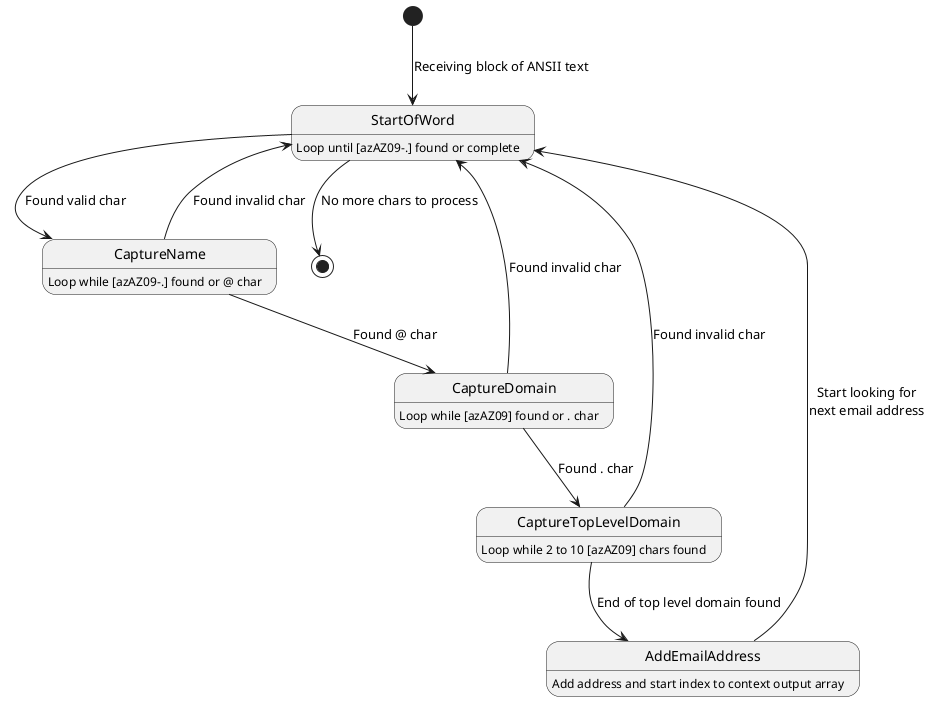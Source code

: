 @startuml
[*] --> StartOfWord : Receiving block of ANSII text

StartOfWord : Loop until [azAZ09-.] found or complete
StartOfWord --> CaptureName : Found valid char
StartOfWord --> [*] : No more chars to process

CaptureName : Loop while [azAZ09-.] found or @ char
CaptureName --> CaptureDomain : Found @ char
CaptureName --> StartOfWord : Found invalid char

CaptureDomain : Loop while [azAZ09] found or . char
CaptureDomain --> CaptureTopLevelDomain : Found . char
CaptureDomain --> StartOfWord : Found invalid char

CaptureTopLevelDomain : Loop while 2 to 10 [azAZ09] chars found
CaptureTopLevelDomain --> StartOfWord : Found invalid char
CaptureTopLevelDomain --> AddEmailAddress : End of top level domain found

AddEmailAddress : Add address and start index to context output array
AddEmailAddress --> StartOfWord : Start looking for\nnext email address
@enduml